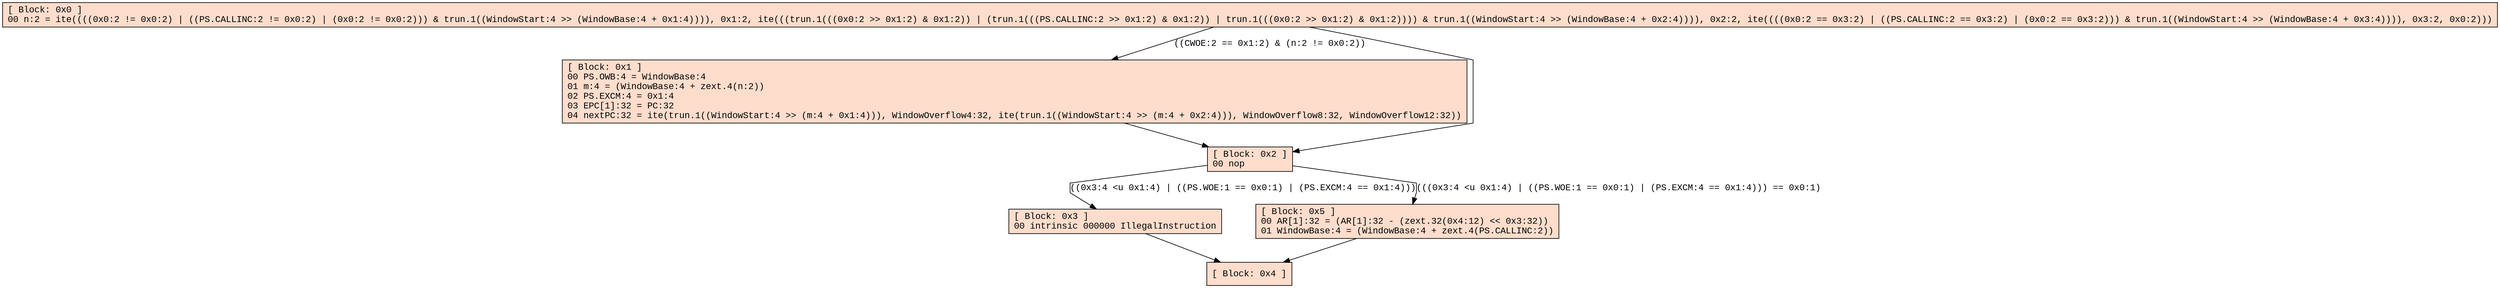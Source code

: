 digraph G {
graph [fontname = "Courier New", splines="polyline"]
node [fontname = "Courier New"]
edge [fontname = "Courier New"]

0 [shape="box", label="[ Block: 0x0 ]\l00 n:2 = ite((((0x0:2 != 0x0:2) | ((PS.CALLINC:2 != 0x0:2) | (0x0:2 != 0x0:2))) & trun.1((WindowStart:4 >> (WindowBase:4 + 0x1:4)))), 0x1:2, ite(((trun.1(((0x0:2 >> 0x1:2) & 0x1:2)) | (trun.1(((PS.CALLINC:2 >> 0x1:2) & 0x1:2)) | trun.1(((0x0:2 >> 0x1:2) & 0x1:2)))) & trun.1((WindowStart:4 >> (WindowBase:4 + 0x2:4)))), 0x2:2, ite((((0x0:2 == 0x3:2) | ((PS.CALLINC:2 == 0x3:2) | (0x0:2 == 0x3:2))) & trun.1((WindowStart:4 >> (WindowBase:4 + 0x3:4)))), 0x3:2, 0x0:2)))\l", style="filled", fillcolor="#ffddcc"];
1 [shape="box", label="[ Block: 0x1 ]\l00 PS.OWB:4 = WindowBase:4\l01 m:4 = (WindowBase:4 + zext.4(n:2))\l02 PS.EXCM:4 = 0x1:4\l03 EPC[1]:32 = PC:32\l04 nextPC:32 = ite(trun.1((WindowStart:4 >> (m:4 + 0x1:4))), WindowOverflow4:32, ite(trun.1((WindowStart:4 >> (m:4 + 0x2:4))), WindowOverflow8:32, WindowOverflow12:32))\l", style="filled", fillcolor="#ffddcc"];
2 [shape="box", label="[ Block: 0x2 ]\l00 nop\l", style="filled", fillcolor="#ffddcc"];
3 [shape="box", label="[ Block: 0x3 ]\l00 intrinsic 000000 IllegalInstruction\l", style="filled", fillcolor="#ffddcc"];
4 [shape="box", label="[ Block: 0x4 ]\l", style="filled", fillcolor="#ffddcc"];
5 [shape="box", label="[ Block: 0x5 ]\l00 AR[1]:32 = (AR[1]:32 - (zext.32(0x4:12) << 0x3:32))\l01 WindowBase:4 = (WindowBase:4 + zext.4(PS.CALLINC:2))\l", style="filled", fillcolor="#ffddcc"];
0 -> 1 [label="((CWOE:2 == 0x1:2) & (n:2 != 0x0:2))"];
0 -> 2 [label=""];
1 -> 2 [label=""];
2 -> 3 [label="((0x3:4 <u 0x1:4) | ((PS.WOE:1 == 0x0:1) | (PS.EXCM:4 == 0x1:4)))"];
2 -> 5 [label="(((0x3:4 <u 0x1:4) | ((PS.WOE:1 == 0x0:1) | (PS.EXCM:4 == 0x1:4))) == 0x0:1)"];
3 -> 4 [label=""];
5 -> 4 [label=""];
}
